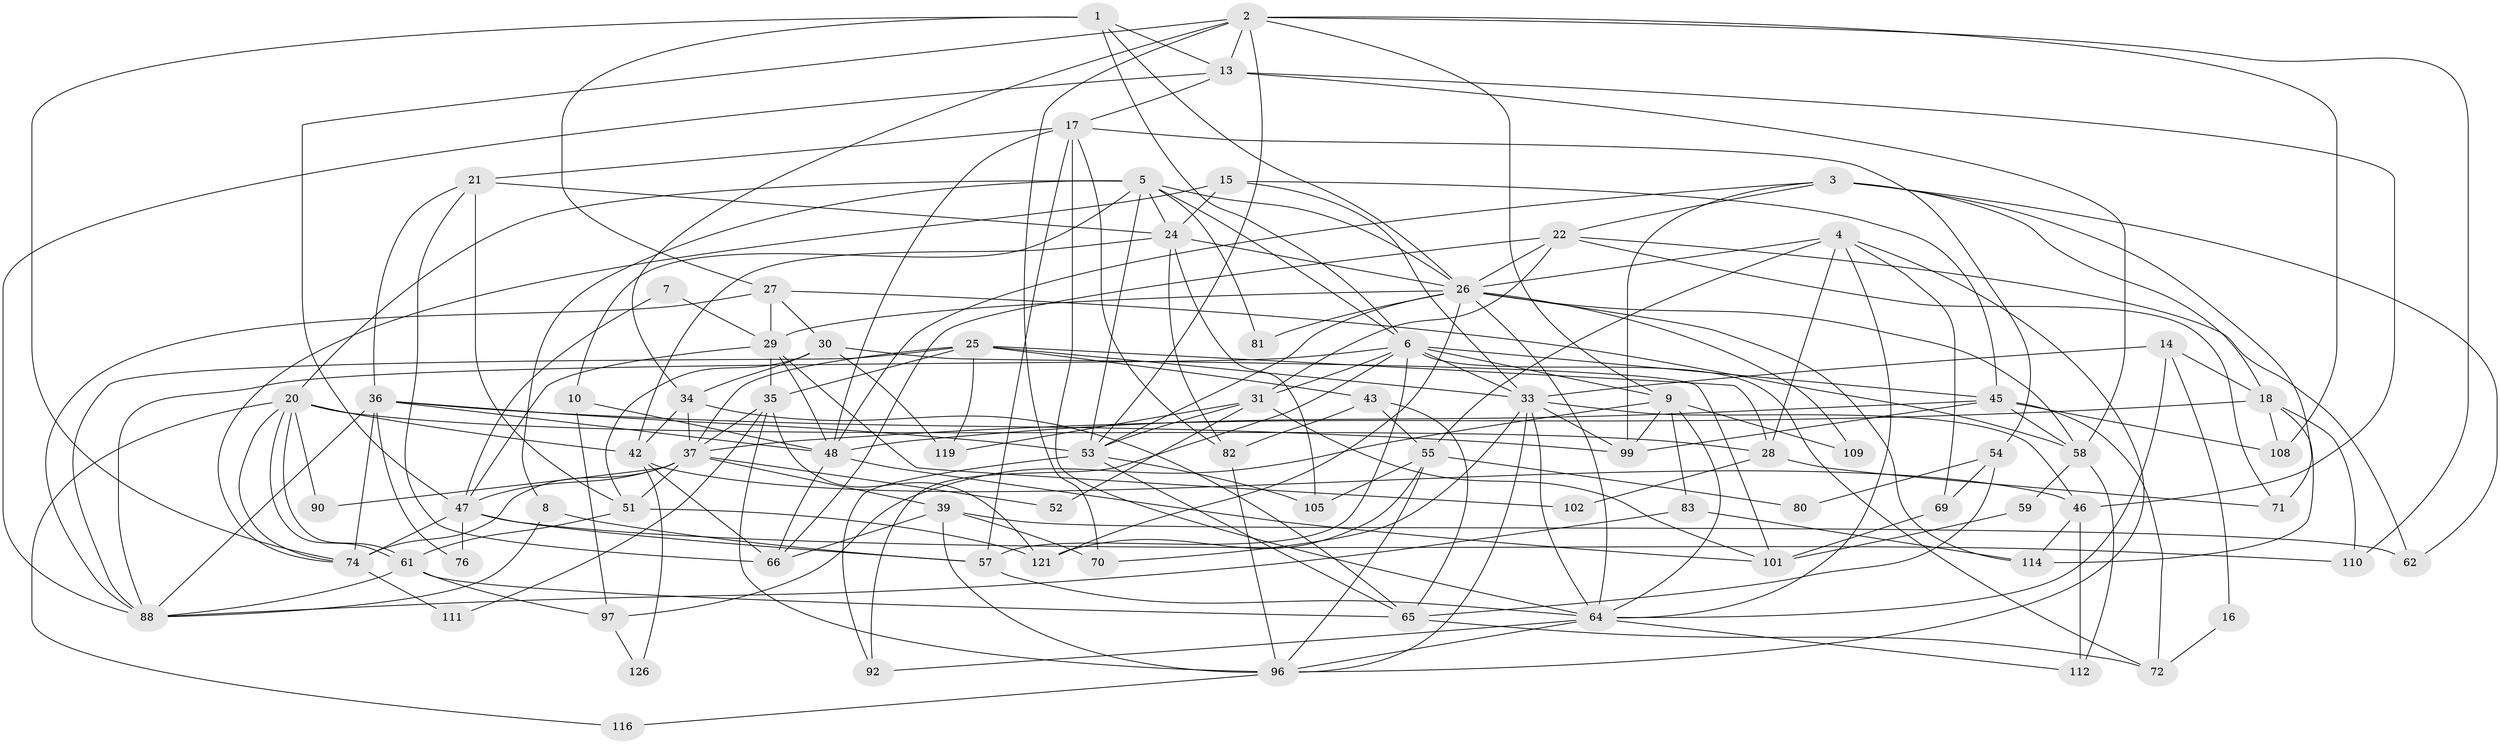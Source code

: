 // original degree distribution, {4: 0.2698412698412698, 5: 0.1349206349206349, 6: 0.09523809523809523, 2: 0.14285714285714285, 3: 0.2857142857142857, 7: 0.03968253968253968, 8: 0.031746031746031744}
// Generated by graph-tools (version 1.1) at 2025/41/03/06/25 10:41:52]
// undirected, 81 vertices, 205 edges
graph export_dot {
graph [start="1"]
  node [color=gray90,style=filled];
  1 [super="+94"];
  2 [super="+115"];
  3 [super="+122"];
  4 [super="+125"];
  5 [super="+32"];
  6 [super="+12"];
  7;
  8;
  9 [super="+11"];
  10;
  13 [super="+56"];
  14;
  15 [super="+19"];
  16;
  17 [super="+87"];
  18 [super="+23"];
  20 [super="+75"];
  21 [super="+41"];
  22 [super="+68"];
  24 [super="+63"];
  25 [super="+84"];
  26 [super="+85"];
  27 [super="+103"];
  28 [super="+93"];
  29 [super="+91"];
  30 [super="+44"];
  31 [super="+98"];
  33 [super="+38"];
  34;
  35 [super="+60"];
  36 [super="+50"];
  37 [super="+107"];
  39 [super="+40"];
  42 [super="+49"];
  43 [super="+106"];
  45 [super="+78"];
  46 [super="+73"];
  47 [super="+86"];
  48 [super="+123"];
  51 [super="+120"];
  52;
  53 [super="+89"];
  54;
  55 [super="+67"];
  57 [super="+100"];
  58 [super="+117"];
  59;
  61;
  62;
  64 [super="+104"];
  65 [super="+79"];
  66;
  69;
  70;
  71;
  72;
  74 [super="+77"];
  76;
  80;
  81;
  82;
  83;
  88 [super="+95"];
  90;
  92;
  96 [super="+124"];
  97 [super="+113"];
  99;
  101 [super="+118"];
  102;
  105;
  108;
  109;
  110;
  111;
  112;
  114;
  116;
  119;
  121;
  126;
  1 -- 26;
  1 -- 74;
  1 -- 6;
  1 -- 27;
  1 -- 13;
  2 -- 34;
  2 -- 110;
  2 -- 47;
  2 -- 53;
  2 -- 70;
  2 -- 9;
  2 -- 108;
  2 -- 13;
  3 -- 18;
  3 -- 71;
  3 -- 62;
  3 -- 99;
  3 -- 22;
  3 -- 48;
  4 -- 26;
  4 -- 69;
  4 -- 28;
  4 -- 64;
  4 -- 96;
  4 -- 55;
  5 -- 20;
  5 -- 10;
  5 -- 53;
  5 -- 81;
  5 -- 6;
  5 -- 8;
  5 -- 24;
  5 -- 26;
  6 -- 57;
  6 -- 92;
  6 -- 9;
  6 -- 72;
  6 -- 33;
  6 -- 88;
  6 -- 45;
  6 -- 31;
  7 -- 47;
  7 -- 29;
  8 -- 57;
  8 -- 88;
  9 -- 64;
  9 -- 99;
  9 -- 83;
  9 -- 109;
  9 -- 97;
  10 -- 97;
  10 -- 48;
  13 -- 58;
  13 -- 46;
  13 -- 88;
  13 -- 17;
  14 -- 64;
  14 -- 16;
  14 -- 18;
  14 -- 33;
  15 -- 74;
  15 -- 33;
  15 -- 24;
  15 -- 45;
  16 -- 72;
  17 -- 48;
  17 -- 21;
  17 -- 82;
  17 -- 54;
  17 -- 64;
  17 -- 57;
  18 -- 37;
  18 -- 108;
  18 -- 110;
  18 -- 114;
  20 -- 61;
  20 -- 61;
  20 -- 74;
  20 -- 116;
  20 -- 90;
  20 -- 28;
  20 -- 42 [weight=2];
  21 -- 66;
  21 -- 24;
  21 -- 36;
  21 -- 51;
  22 -- 62;
  22 -- 71;
  22 -- 66;
  22 -- 31;
  22 -- 26;
  24 -- 42;
  24 -- 82;
  24 -- 105;
  24 -- 26;
  25 -- 88;
  25 -- 35;
  25 -- 28;
  25 -- 119;
  25 -- 33;
  25 -- 37;
  25 -- 43;
  26 -- 64;
  26 -- 81;
  26 -- 109;
  26 -- 114;
  26 -- 53 [weight=2];
  26 -- 121;
  26 -- 29;
  26 -- 58;
  27 -- 88;
  27 -- 58;
  27 -- 30;
  27 -- 29;
  28 -- 102;
  28 -- 71;
  29 -- 48;
  29 -- 35;
  29 -- 102;
  29 -- 47;
  30 -- 34;
  30 -- 119;
  30 -- 101;
  30 -- 51;
  31 -- 52;
  31 -- 53;
  31 -- 101;
  31 -- 119;
  33 -- 99;
  33 -- 70;
  33 -- 96;
  33 -- 64;
  33 -- 46;
  34 -- 65;
  34 -- 37;
  34 -- 42;
  35 -- 96;
  35 -- 121;
  35 -- 111;
  35 -- 37;
  36 -- 88;
  36 -- 99;
  36 -- 76;
  36 -- 74;
  36 -- 48;
  36 -- 53;
  37 -- 90;
  37 -- 39;
  37 -- 74;
  37 -- 47;
  37 -- 51;
  37 -- 52;
  39 -- 66;
  39 -- 96;
  39 -- 70;
  39 -- 62;
  42 -- 66;
  42 -- 126;
  42 -- 46;
  43 -- 82;
  43 -- 65;
  43 -- 55;
  45 -- 99;
  45 -- 72;
  45 -- 58;
  45 -- 108;
  45 -- 48;
  46 -- 114;
  46 -- 112;
  47 -- 76;
  47 -- 74;
  47 -- 110;
  47 -- 57;
  48 -- 66;
  48 -- 101;
  51 -- 121;
  51 -- 61;
  53 -- 105;
  53 -- 65;
  53 -- 92;
  54 -- 69;
  54 -- 80;
  54 -- 65;
  55 -- 121;
  55 -- 96;
  55 -- 80;
  55 -- 105;
  57 -- 64;
  58 -- 112;
  58 -- 59;
  59 -- 101;
  61 -- 65;
  61 -- 88;
  61 -- 97;
  64 -- 92;
  64 -- 96;
  64 -- 112;
  65 -- 72;
  69 -- 101;
  74 -- 111;
  82 -- 96;
  83 -- 114;
  83 -- 88;
  96 -- 116;
  97 -- 126;
}
